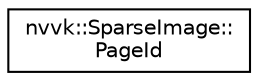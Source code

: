digraph "Graphical Class Hierarchy"
{
 // LATEX_PDF_SIZE
  edge [fontname="Helvetica",fontsize="10",labelfontname="Helvetica",labelfontsize="10"];
  node [fontname="Helvetica",fontsize="10",shape=record];
  rankdir="LR";
  Node0 [label="nvvk::SparseImage::\lPageId",height=0.2,width=0.4,color="black", fillcolor="white", style="filled",URL="$structnvvk_1_1_sparse_image_1_1_page_id.html",tooltip=" "];
}
